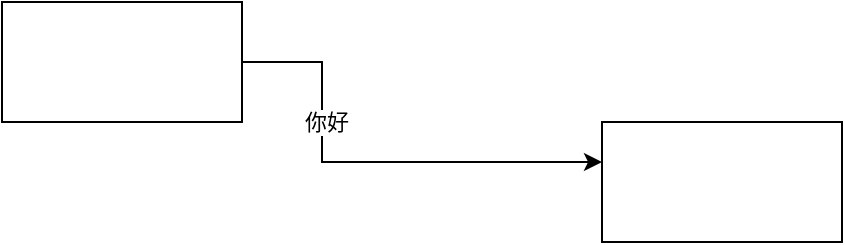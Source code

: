 <mxfile version="15.6.8" type="github">
  <diagram id="85n8B7Um0kDx9SE45UoE" name="Page-1">
    <mxGraphModel dx="731" dy="456" grid="1" gridSize="10" guides="1" tooltips="1" connect="1" arrows="1" fold="1" page="1" pageScale="1" pageWidth="827" pageHeight="1169" math="0" shadow="0">
      <root>
        <mxCell id="0" />
        <mxCell id="1" parent="0" />
        <mxCell id="Hxv4vhCoiQFQUF1WHOLj-3" style="edgeStyle=orthogonalEdgeStyle;rounded=0;orthogonalLoop=1;jettySize=auto;html=1;exitX=1;exitY=0.5;exitDx=0;exitDy=0;" edge="1" parent="1" source="Hxv4vhCoiQFQUF1WHOLj-1" target="Hxv4vhCoiQFQUF1WHOLj-2">
          <mxGeometry relative="1" as="geometry">
            <Array as="points">
              <mxPoint x="290" y="210" />
              <mxPoint x="290" y="260" />
            </Array>
          </mxGeometry>
        </mxCell>
        <mxCell id="Hxv4vhCoiQFQUF1WHOLj-4" value="你好" style="edgeLabel;html=1;align=center;verticalAlign=middle;resizable=0;points=[];" vertex="1" connectable="0" parent="Hxv4vhCoiQFQUF1WHOLj-3">
          <mxGeometry x="-0.395" y="2" relative="1" as="geometry">
            <mxPoint as="offset" />
          </mxGeometry>
        </mxCell>
        <mxCell id="Hxv4vhCoiQFQUF1WHOLj-1" value="" style="rounded=0;whiteSpace=wrap;html=1;" vertex="1" parent="1">
          <mxGeometry x="130" y="180" width="120" height="60" as="geometry" />
        </mxCell>
        <mxCell id="Hxv4vhCoiQFQUF1WHOLj-2" value="" style="rounded=0;whiteSpace=wrap;html=1;" vertex="1" parent="1">
          <mxGeometry x="430" y="240" width="120" height="60" as="geometry" />
        </mxCell>
      </root>
    </mxGraphModel>
  </diagram>
</mxfile>
